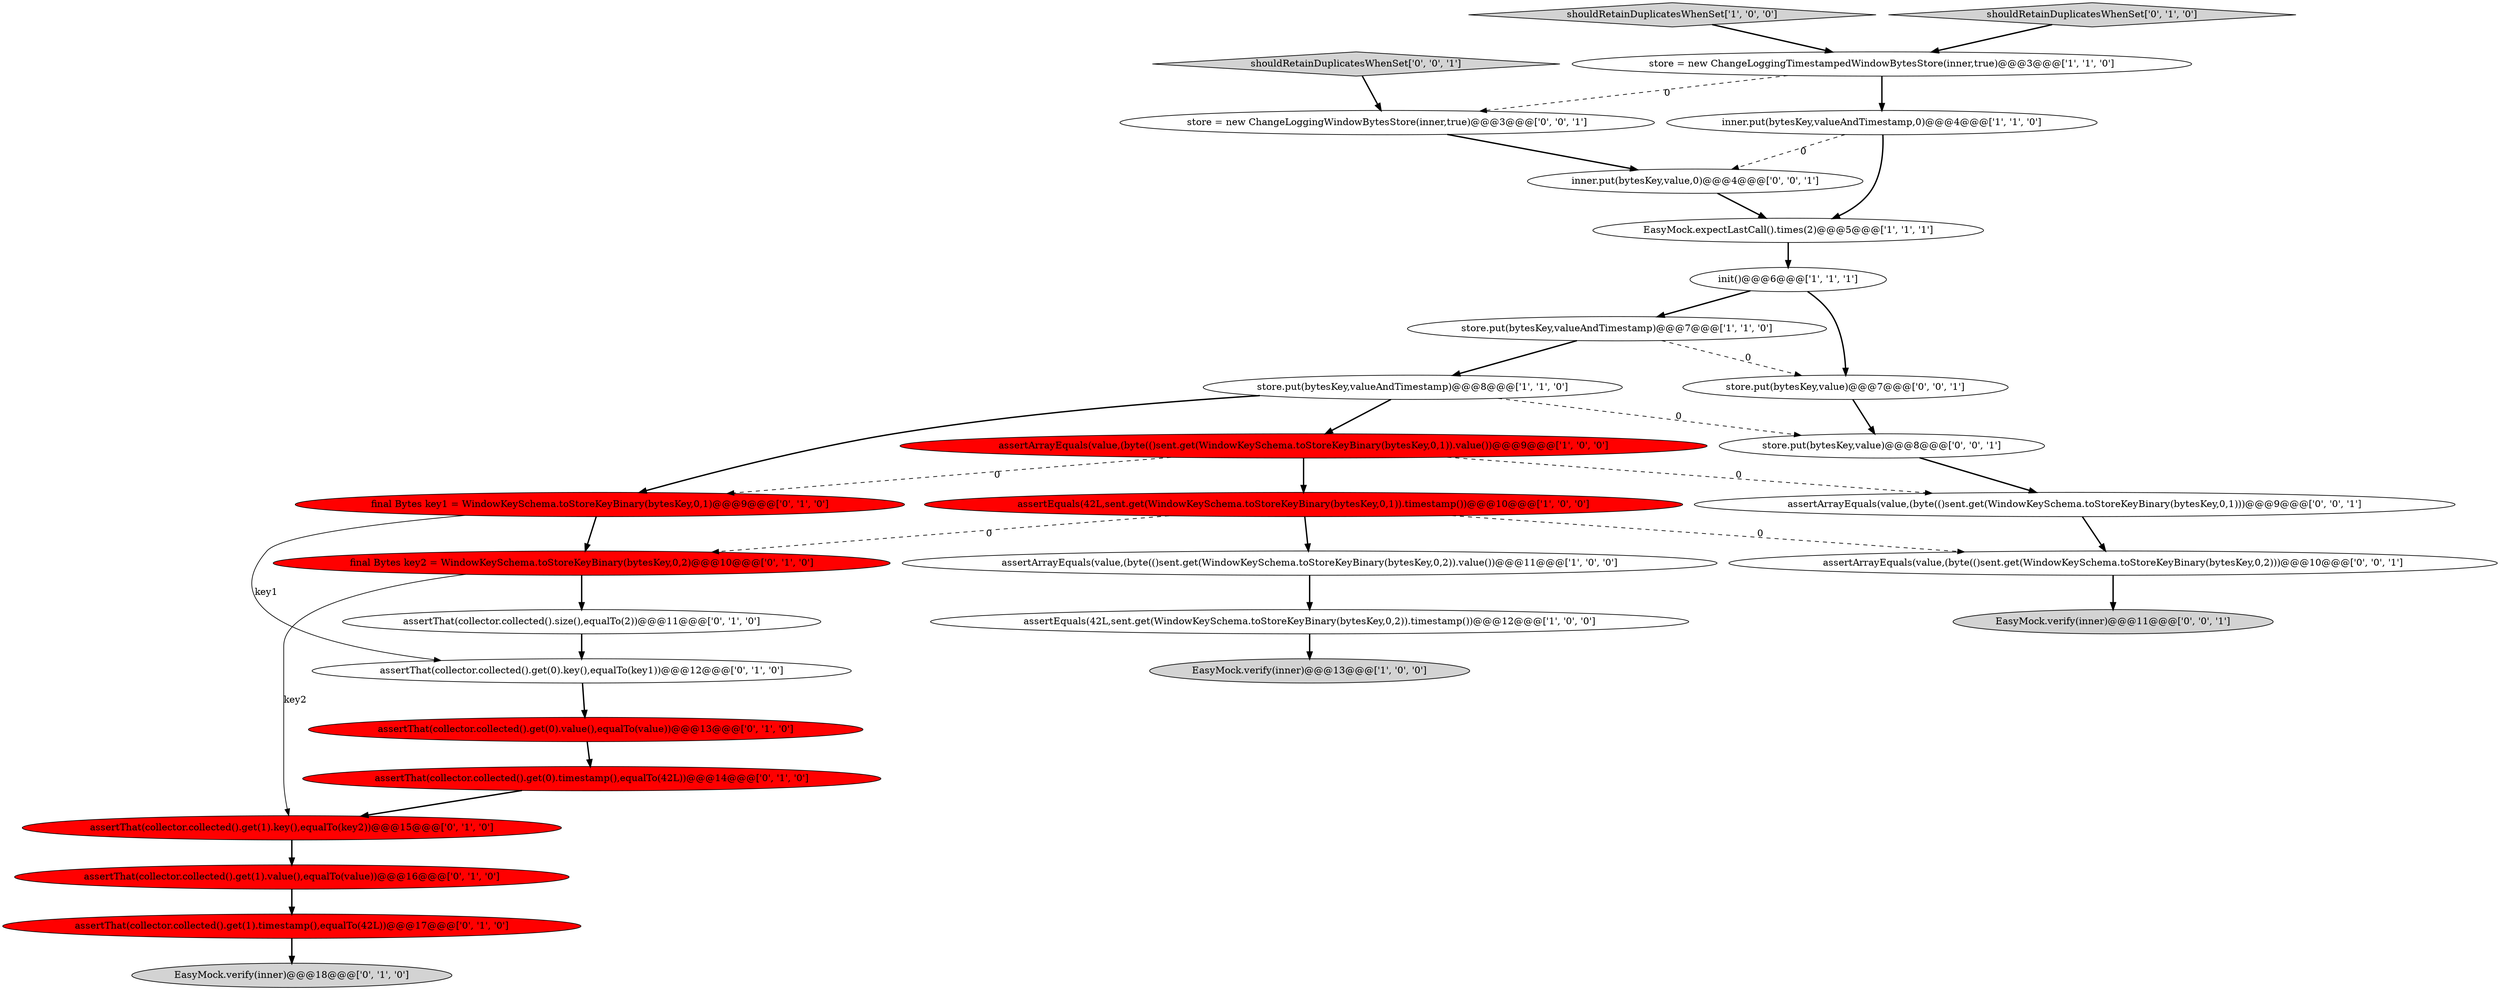 digraph {
6 [style = filled, label = "EasyMock.expectLastCall().times(2)@@@5@@@['1', '1', '1']", fillcolor = white, shape = ellipse image = "AAA0AAABBB1BBB"];
5 [style = filled, label = "init()@@@6@@@['1', '1', '1']", fillcolor = white, shape = ellipse image = "AAA0AAABBB1BBB"];
21 [style = filled, label = "assertThat(collector.collected().get(0).key(),equalTo(key1))@@@12@@@['0', '1', '0']", fillcolor = white, shape = ellipse image = "AAA0AAABBB2BBB"];
17 [style = filled, label = "assertThat(collector.collected().get(0).value(),equalTo(value))@@@13@@@['0', '1', '0']", fillcolor = red, shape = ellipse image = "AAA1AAABBB2BBB"];
8 [style = filled, label = "store = new ChangeLoggingTimestampedWindowBytesStore(inner,true)@@@3@@@['1', '1', '0']", fillcolor = white, shape = ellipse image = "AAA0AAABBB1BBB"];
3 [style = filled, label = "assertEquals(42L,sent.get(WindowKeySchema.toStoreKeyBinary(bytesKey,0,2)).timestamp())@@@12@@@['1', '0', '0']", fillcolor = white, shape = ellipse image = "AAA0AAABBB1BBB"];
7 [style = filled, label = "assertArrayEquals(value,(byte(()sent.get(WindowKeySchema.toStoreKeyBinary(bytesKey,0,1)).value())@@@9@@@['1', '0', '0']", fillcolor = red, shape = ellipse image = "AAA1AAABBB1BBB"];
14 [style = filled, label = "EasyMock.verify(inner)@@@18@@@['0', '1', '0']", fillcolor = lightgray, shape = ellipse image = "AAA0AAABBB2BBB"];
24 [style = filled, label = "store = new ChangeLoggingWindowBytesStore(inner,true)@@@3@@@['0', '0', '1']", fillcolor = white, shape = ellipse image = "AAA0AAABBB3BBB"];
15 [style = filled, label = "assertThat(collector.collected().get(1).value(),equalTo(value))@@@16@@@['0', '1', '0']", fillcolor = red, shape = ellipse image = "AAA1AAABBB2BBB"];
27 [style = filled, label = "assertArrayEquals(value,(byte(()sent.get(WindowKeySchema.toStoreKeyBinary(bytesKey,0,2)))@@@10@@@['0', '0', '1']", fillcolor = white, shape = ellipse image = "AAA0AAABBB3BBB"];
1 [style = filled, label = "shouldRetainDuplicatesWhenSet['1', '0', '0']", fillcolor = lightgray, shape = diamond image = "AAA0AAABBB1BBB"];
30 [style = filled, label = "store.put(bytesKey,value)@@@7@@@['0', '0', '1']", fillcolor = white, shape = ellipse image = "AAA0AAABBB3BBB"];
13 [style = filled, label = "assertThat(collector.collected().get(1).timestamp(),equalTo(42L))@@@17@@@['0', '1', '0']", fillcolor = red, shape = ellipse image = "AAA1AAABBB2BBB"];
23 [style = filled, label = "store.put(bytesKey,value)@@@8@@@['0', '0', '1']", fillcolor = white, shape = ellipse image = "AAA0AAABBB3BBB"];
19 [style = filled, label = "final Bytes key2 = WindowKeySchema.toStoreKeyBinary(bytesKey,0,2)@@@10@@@['0', '1', '0']", fillcolor = red, shape = ellipse image = "AAA1AAABBB2BBB"];
25 [style = filled, label = "inner.put(bytesKey,value,0)@@@4@@@['0', '0', '1']", fillcolor = white, shape = ellipse image = "AAA0AAABBB3BBB"];
16 [style = filled, label = "shouldRetainDuplicatesWhenSet['0', '1', '0']", fillcolor = lightgray, shape = diamond image = "AAA0AAABBB2BBB"];
10 [style = filled, label = "assertEquals(42L,sent.get(WindowKeySchema.toStoreKeyBinary(bytesKey,0,1)).timestamp())@@@10@@@['1', '0', '0']", fillcolor = red, shape = ellipse image = "AAA1AAABBB1BBB"];
11 [style = filled, label = "EasyMock.verify(inner)@@@13@@@['1', '0', '0']", fillcolor = lightgray, shape = ellipse image = "AAA0AAABBB1BBB"];
29 [style = filled, label = "shouldRetainDuplicatesWhenSet['0', '0', '1']", fillcolor = lightgray, shape = diamond image = "AAA0AAABBB3BBB"];
12 [style = filled, label = "final Bytes key1 = WindowKeySchema.toStoreKeyBinary(bytesKey,0,1)@@@9@@@['0', '1', '0']", fillcolor = red, shape = ellipse image = "AAA1AAABBB2BBB"];
26 [style = filled, label = "assertArrayEquals(value,(byte(()sent.get(WindowKeySchema.toStoreKeyBinary(bytesKey,0,1)))@@@9@@@['0', '0', '1']", fillcolor = white, shape = ellipse image = "AAA0AAABBB3BBB"];
28 [style = filled, label = "EasyMock.verify(inner)@@@11@@@['0', '0', '1']", fillcolor = lightgray, shape = ellipse image = "AAA0AAABBB3BBB"];
0 [style = filled, label = "assertArrayEquals(value,(byte(()sent.get(WindowKeySchema.toStoreKeyBinary(bytesKey,0,2)).value())@@@11@@@['1', '0', '0']", fillcolor = white, shape = ellipse image = "AAA0AAABBB1BBB"];
2 [style = filled, label = "store.put(bytesKey,valueAndTimestamp)@@@7@@@['1', '1', '0']", fillcolor = white, shape = ellipse image = "AAA0AAABBB1BBB"];
22 [style = filled, label = "assertThat(collector.collected().get(0).timestamp(),equalTo(42L))@@@14@@@['0', '1', '0']", fillcolor = red, shape = ellipse image = "AAA1AAABBB2BBB"];
18 [style = filled, label = "assertThat(collector.collected().get(1).key(),equalTo(key2))@@@15@@@['0', '1', '0']", fillcolor = red, shape = ellipse image = "AAA1AAABBB2BBB"];
4 [style = filled, label = "store.put(bytesKey,valueAndTimestamp)@@@8@@@['1', '1', '0']", fillcolor = white, shape = ellipse image = "AAA0AAABBB1BBB"];
9 [style = filled, label = "inner.put(bytesKey,valueAndTimestamp,0)@@@4@@@['1', '1', '0']", fillcolor = white, shape = ellipse image = "AAA0AAABBB1BBB"];
20 [style = filled, label = "assertThat(collector.collected().size(),equalTo(2))@@@11@@@['0', '1', '0']", fillcolor = white, shape = ellipse image = "AAA0AAABBB2BBB"];
0->3 [style = bold, label=""];
15->13 [style = bold, label=""];
19->18 [style = solid, label="key2"];
1->8 [style = bold, label=""];
16->8 [style = bold, label=""];
7->10 [style = bold, label=""];
10->19 [style = dashed, label="0"];
19->20 [style = bold, label=""];
27->28 [style = bold, label=""];
30->23 [style = bold, label=""];
18->15 [style = bold, label=""];
3->11 [style = bold, label=""];
23->26 [style = bold, label=""];
8->24 [style = dashed, label="0"];
10->27 [style = dashed, label="0"];
17->22 [style = bold, label=""];
25->6 [style = bold, label=""];
12->21 [style = solid, label="key1"];
2->4 [style = bold, label=""];
2->30 [style = dashed, label="0"];
4->7 [style = bold, label=""];
9->6 [style = bold, label=""];
20->21 [style = bold, label=""];
6->5 [style = bold, label=""];
5->2 [style = bold, label=""];
26->27 [style = bold, label=""];
22->18 [style = bold, label=""];
24->25 [style = bold, label=""];
10->0 [style = bold, label=""];
9->25 [style = dashed, label="0"];
8->9 [style = bold, label=""];
7->12 [style = dashed, label="0"];
4->12 [style = bold, label=""];
5->30 [style = bold, label=""];
12->19 [style = bold, label=""];
7->26 [style = dashed, label="0"];
29->24 [style = bold, label=""];
4->23 [style = dashed, label="0"];
21->17 [style = bold, label=""];
13->14 [style = bold, label=""];
}
